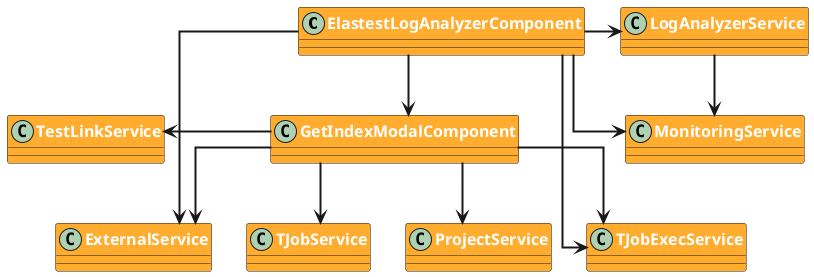@startuml

skinparam class {
    FontSize 16
    FontStyle bold
    FontColor white
    BackgroundColor #ffac2f
    ArrowFontColor #333333
    ArrowThickness 2
}

skinparam linetype ortho

' Classes

class ElastestLogAnalyzerComponent
class GetIndexModalComponent
class MonitoringService
class LogAnalyzerService
class TJobExecService
class ExternalService
class ProjectService
class TestLinkService

' Relations

ElastestLogAnalyzerComponent -right-> LogAnalyzerService
ElastestLogAnalyzerComponent --> MonitoringService
ElastestLogAnalyzerComponent --> TJobExecService
ElastestLogAnalyzerComponent --> ExternalService
ElastestLogAnalyzerComponent --> GetIndexModalComponent

LogAnalyzerService --> MonitoringService

GetIndexModalComponent --> ProjectService
GetIndexModalComponent --> TJobService
GetIndexModalComponent --> TJobExecService
GetIndexModalComponent --> ExternalService
GetIndexModalComponent -left-> TestLinkService


@enduml